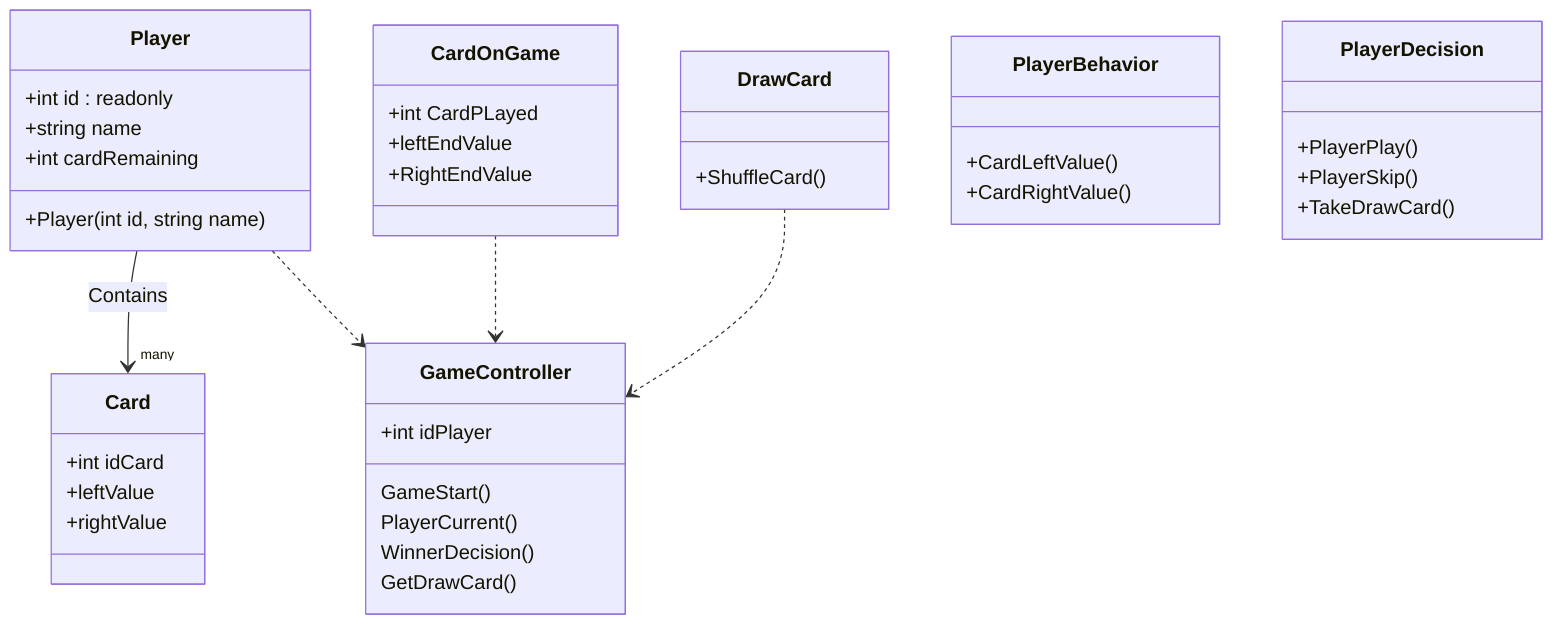 classDiagram

    Player --> "many" Card : Contains
    Player ..> GameController
    CardOnGame..> GameController
    DrawCard ..> GameController
   class Card{
    +int idCard
    +leftValue
    +rightValue
    
   }
    class Player{
        +int id : readonly
        +string name
        +int cardRemaining
        +Player(int id, string name)
    }
    class PlayerBehavior{
        +CardLeftValue()
        +CardRightValue()
    }
    class PlayerDecision{
        +PlayerPlay()
        +PlayerSkip()
        +TakeDrawCard()
    }
    class GameController{
        +int idPlayer
        GameStart()
        PlayerCurrent()
        WinnerDecision()
        GetDrawCard()
    }
    class CardOnGame{
        +int CardPLayed
        +leftEndValue
        +RightEndValue
    }
    class DrawCard{
        +ShuffleCard()
    }